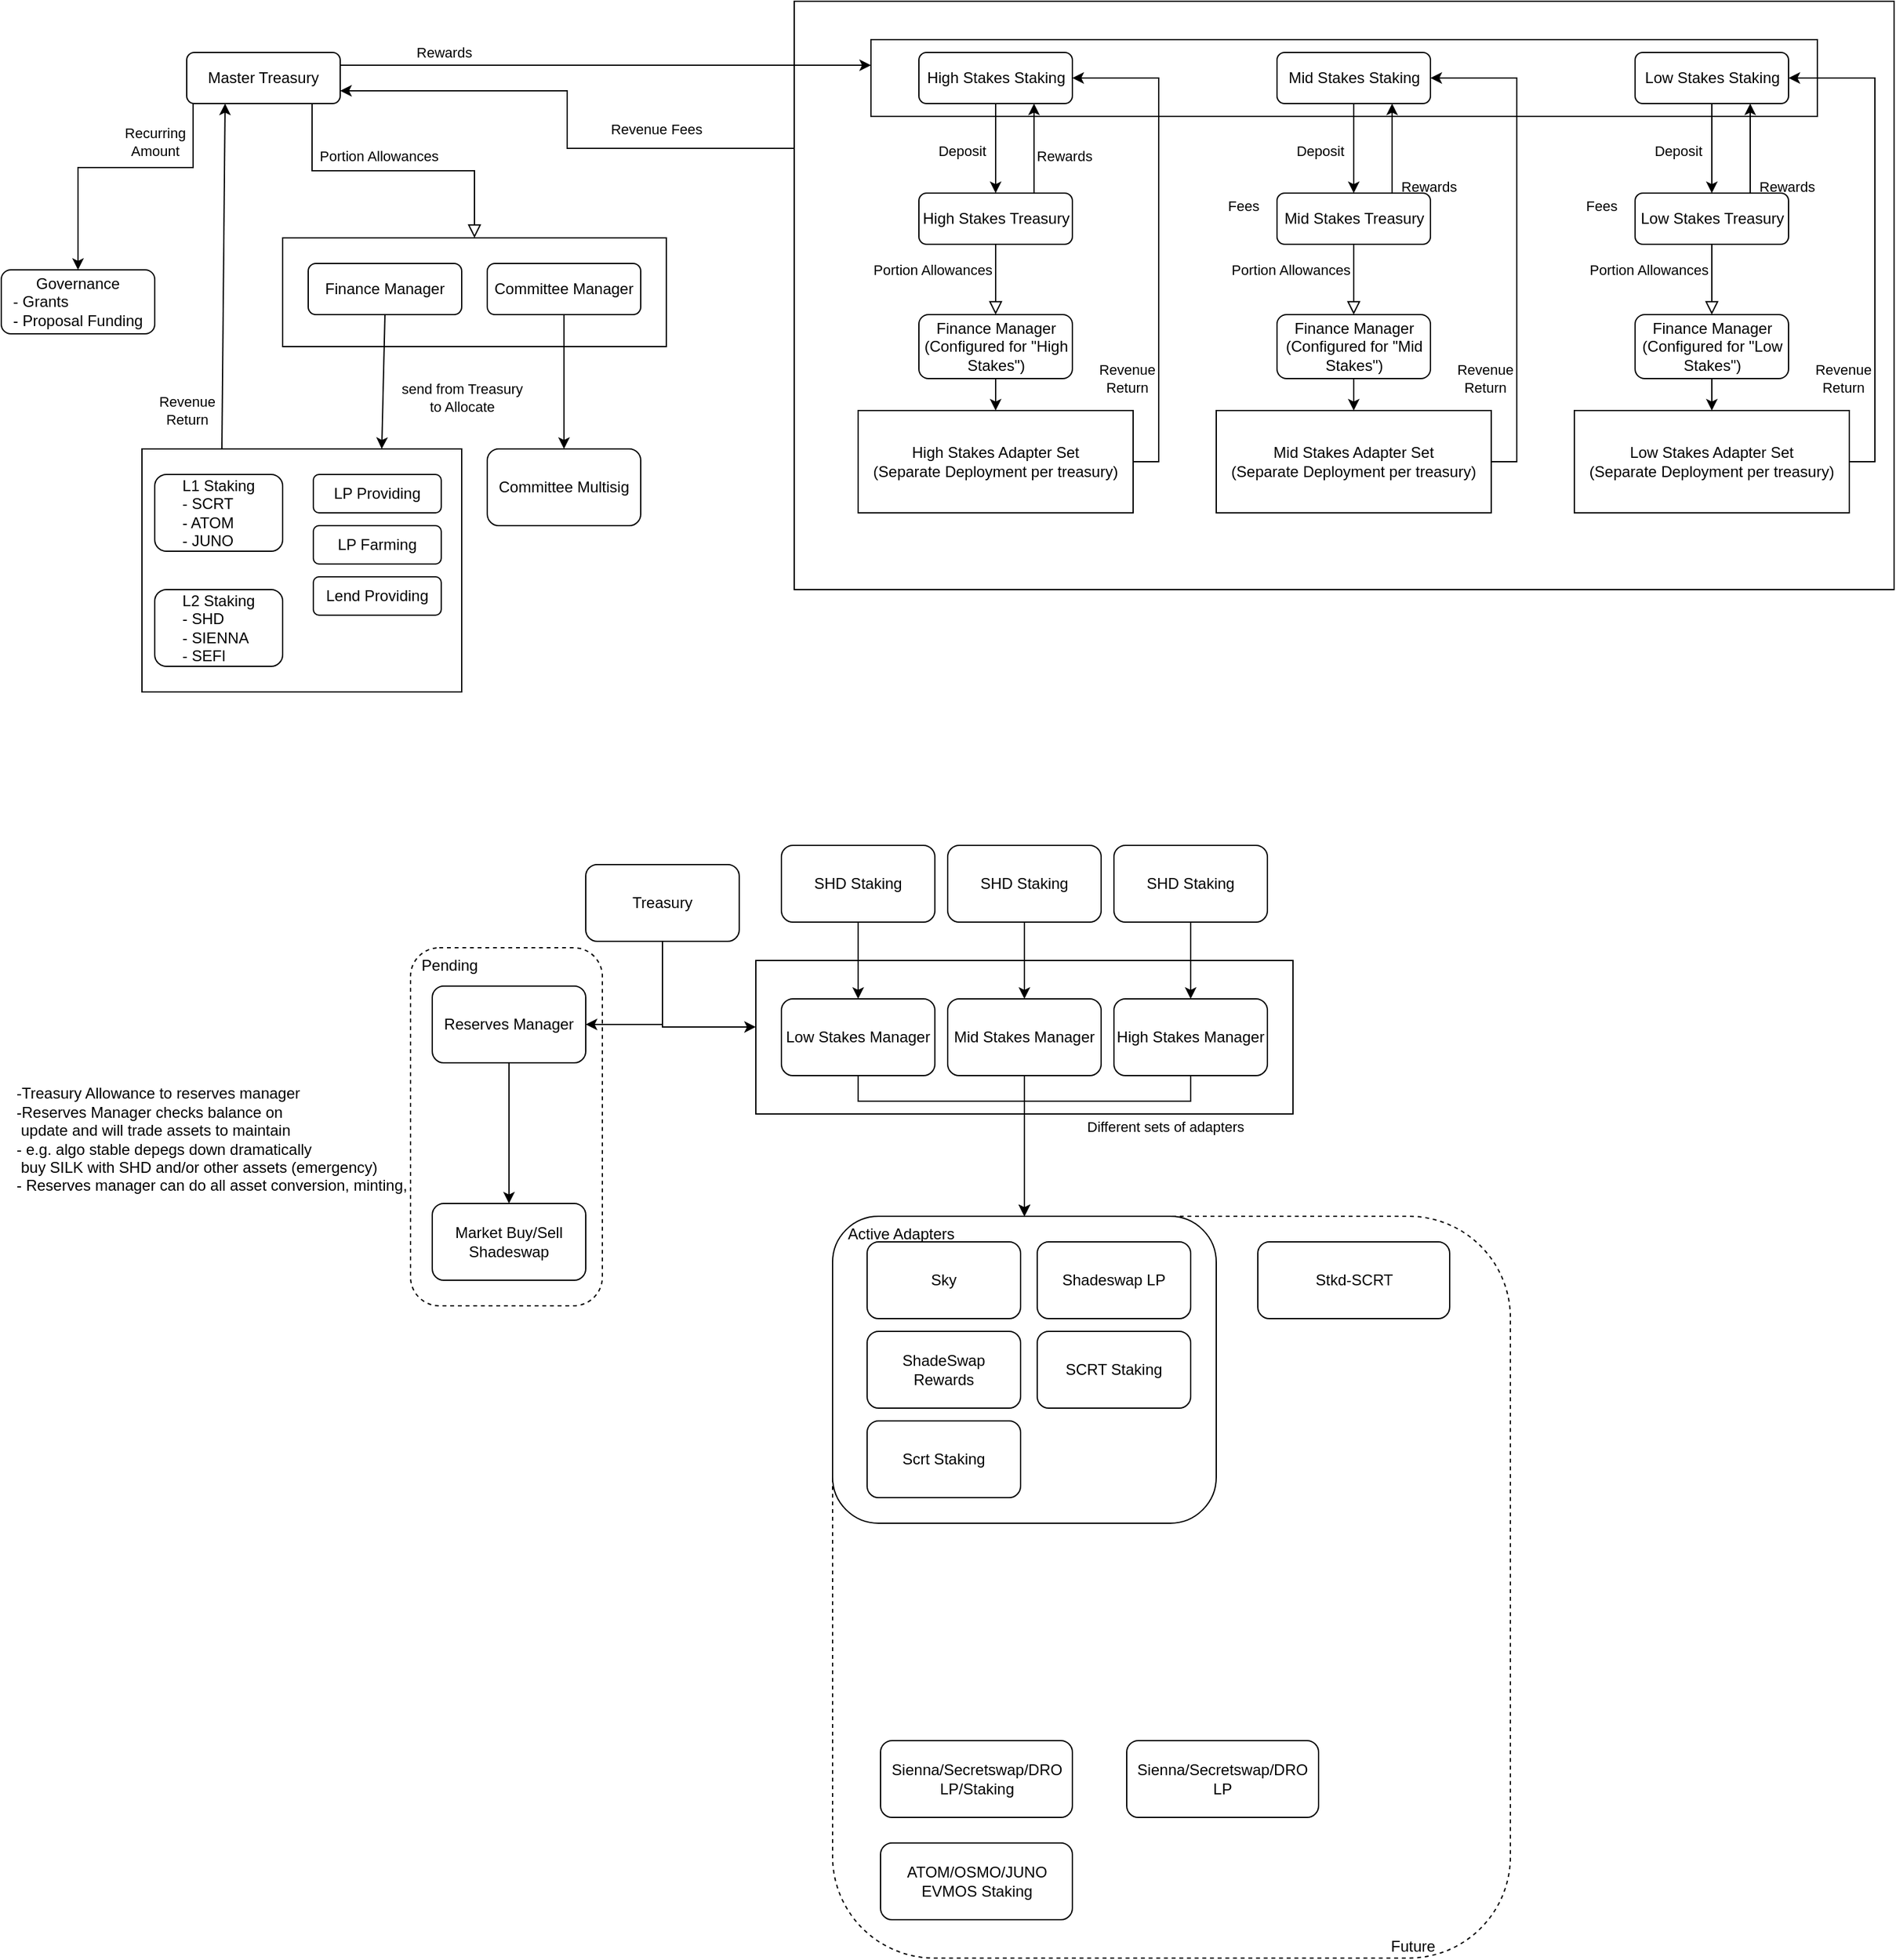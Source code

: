 <mxfile version="18.0.3" type="github">
  <diagram id="C5RBs43oDa-KdzZeNtuy" name="Page-1">
    <mxGraphModel dx="1422" dy="1938" grid="1" gridSize="10" guides="1" tooltips="1" connect="1" arrows="1" fold="1" page="1" pageScale="1" pageWidth="827" pageHeight="1169" math="0" shadow="0">
      <root>
        <mxCell id="WIyWlLk6GJQsqaUBKTNV-0" />
        <mxCell id="WIyWlLk6GJQsqaUBKTNV-1" parent="WIyWlLk6GJQsqaUBKTNV-0" />
        <mxCell id="gamc50u9EzoZNg_85G7x-42" value="&amp;nbsp; Pending" style="rounded=1;whiteSpace=wrap;html=1;dashed=1;align=left;verticalAlign=top;" vertex="1" parent="WIyWlLk6GJQsqaUBKTNV-1">
          <mxGeometry x="390" y="620" width="150" height="280" as="geometry" />
        </mxCell>
        <mxCell id="gamc50u9EzoZNg_85G7x-38" value="" style="rounded=0;whiteSpace=wrap;html=1;" vertex="1" parent="WIyWlLk6GJQsqaUBKTNV-1">
          <mxGeometry x="660" y="630" width="420" height="120" as="geometry" />
        </mxCell>
        <mxCell id="gamc50u9EzoZNg_85G7x-32" value="Future&amp;nbsp; &amp;nbsp; &amp;nbsp; &amp;nbsp; &amp;nbsp; &amp;nbsp; &amp;nbsp; &amp;nbsp; &amp;nbsp;" style="rounded=1;whiteSpace=wrap;html=1;dashed=1;align=right;verticalAlign=bottom;" vertex="1" parent="WIyWlLk6GJQsqaUBKTNV-1">
          <mxGeometry x="720" y="830" width="530" height="580" as="geometry" />
        </mxCell>
        <mxCell id="gamc50u9EzoZNg_85G7x-13" value="&amp;nbsp; &amp;nbsp;Active Adapters" style="rounded=1;whiteSpace=wrap;html=1;align=left;verticalAlign=top;" vertex="1" parent="WIyWlLk6GJQsqaUBKTNV-1">
          <mxGeometry x="720" y="830" width="300" height="240" as="geometry" />
        </mxCell>
        <mxCell id="FIAD7fH9w6Ogacx7huTE-68" value="" style="rounded=0;whiteSpace=wrap;html=1;" parent="WIyWlLk6GJQsqaUBKTNV-1" vertex="1">
          <mxGeometry x="690" y="-120" width="860" height="460" as="geometry" />
        </mxCell>
        <mxCell id="FIAD7fH9w6Ogacx7huTE-91" value="" style="rounded=0;whiteSpace=wrap;html=1;" parent="WIyWlLk6GJQsqaUBKTNV-1" vertex="1">
          <mxGeometry x="750" y="-90" width="740" height="60" as="geometry" />
        </mxCell>
        <mxCell id="FIAD7fH9w6Ogacx7huTE-69" style="edgeStyle=orthogonalEdgeStyle;rounded=0;orthogonalLoop=1;jettySize=auto;html=1;exitX=0;exitY=0.25;exitDx=0;exitDy=0;entryX=1;entryY=0.75;entryDx=0;entryDy=0;" parent="WIyWlLk6GJQsqaUBKTNV-1" source="FIAD7fH9w6Ogacx7huTE-68" target="WIyWlLk6GJQsqaUBKTNV-3" edge="1">
          <mxGeometry relative="1" as="geometry" />
        </mxCell>
        <mxCell id="FIAD7fH9w6Ogacx7huTE-70" value="Revenue Fees" style="edgeLabel;html=1;align=center;verticalAlign=middle;resizable=0;points=[];" parent="FIAD7fH9w6Ogacx7huTE-69" vertex="1" connectable="0">
          <mxGeometry x="-0.486" y="-1" relative="1" as="geometry">
            <mxPoint x="-5" y="-14" as="offset" />
          </mxGeometry>
        </mxCell>
        <mxCell id="FIAD7fH9w6Ogacx7huTE-2" value="" style="rounded=0;whiteSpace=wrap;html=1;" parent="WIyWlLk6GJQsqaUBKTNV-1" vertex="1">
          <mxGeometry x="290" y="65" width="300" height="85" as="geometry" />
        </mxCell>
        <mxCell id="WIyWlLk6GJQsqaUBKTNV-2" value="" style="rounded=0;html=1;jettySize=auto;orthogonalLoop=1;fontSize=11;endArrow=block;endFill=0;endSize=8;strokeWidth=1;shadow=0;labelBackgroundColor=none;edgeStyle=orthogonalEdgeStyle;exitX=0.817;exitY=0.975;exitDx=0;exitDy=0;exitPerimeter=0;" parent="WIyWlLk6GJQsqaUBKTNV-1" source="WIyWlLk6GJQsqaUBKTNV-3" target="FIAD7fH9w6Ogacx7huTE-2" edge="1">
          <mxGeometry relative="1" as="geometry">
            <mxPoint x="160" y="60" as="targetPoint" />
          </mxGeometry>
        </mxCell>
        <mxCell id="FIAD7fH9w6Ogacx7huTE-3" value="Portion Allowances" style="edgeLabel;html=1;align=center;verticalAlign=middle;resizable=0;points=[];" parent="WIyWlLk6GJQsqaUBKTNV-2" vertex="1" connectable="0">
          <mxGeometry x="0.2" relative="1" as="geometry">
            <mxPoint x="-35" y="-12" as="offset" />
          </mxGeometry>
        </mxCell>
        <mxCell id="FIAD7fH9w6Ogacx7huTE-22" style="edgeStyle=orthogonalEdgeStyle;rounded=0;orthogonalLoop=1;jettySize=auto;html=1;exitX=0.25;exitY=1;exitDx=0;exitDy=0;entryX=0.5;entryY=0;entryDx=0;entryDy=0;" parent="WIyWlLk6GJQsqaUBKTNV-1" source="WIyWlLk6GJQsqaUBKTNV-3" target="FIAD7fH9w6Ogacx7huTE-11" edge="1">
          <mxGeometry relative="1" as="geometry">
            <mxPoint x="240" as="targetPoint" />
            <Array as="points">
              <mxPoint x="220" y="-40" />
              <mxPoint x="220" y="10" />
              <mxPoint x="130" y="10" />
            </Array>
          </mxGeometry>
        </mxCell>
        <mxCell id="FIAD7fH9w6Ogacx7huTE-23" value="Recurring&lt;br&gt;Amount" style="edgeLabel;html=1;align=center;verticalAlign=middle;resizable=0;points=[];" parent="FIAD7fH9w6Ogacx7huTE-22" vertex="1" connectable="0">
          <mxGeometry x="0.266" relative="1" as="geometry">
            <mxPoint x="50" y="-20" as="offset" />
          </mxGeometry>
        </mxCell>
        <mxCell id="FIAD7fH9w6Ogacx7huTE-89" style="edgeStyle=orthogonalEdgeStyle;rounded=0;orthogonalLoop=1;jettySize=auto;html=1;exitX=1;exitY=0.25;exitDx=0;exitDy=0;" parent="WIyWlLk6GJQsqaUBKTNV-1" source="WIyWlLk6GJQsqaUBKTNV-3" edge="1">
          <mxGeometry relative="1" as="geometry">
            <mxPoint x="750" y="-70" as="targetPoint" />
          </mxGeometry>
        </mxCell>
        <mxCell id="FIAD7fH9w6Ogacx7huTE-90" value="Rewards" style="edgeLabel;html=1;align=center;verticalAlign=middle;resizable=0;points=[];" parent="FIAD7fH9w6Ogacx7huTE-89" vertex="1" connectable="0">
          <mxGeometry x="-0.656" y="2" relative="1" as="geometry">
            <mxPoint x="9" y="-8" as="offset" />
          </mxGeometry>
        </mxCell>
        <mxCell id="WIyWlLk6GJQsqaUBKTNV-3" value="Master Treasury" style="rounded=1;whiteSpace=wrap;html=1;fontSize=12;glass=0;strokeWidth=1;shadow=0;" parent="WIyWlLk6GJQsqaUBKTNV-1" vertex="1">
          <mxGeometry x="215" y="-80" width="120" height="40" as="geometry" />
        </mxCell>
        <mxCell id="WIyWlLk6GJQsqaUBKTNV-7" value="Finance Manager" style="rounded=1;whiteSpace=wrap;html=1;fontSize=12;glass=0;strokeWidth=1;shadow=0;" parent="WIyWlLk6GJQsqaUBKTNV-1" vertex="1">
          <mxGeometry x="310" y="85" width="120" height="40" as="geometry" />
        </mxCell>
        <mxCell id="FIAD7fH9w6Ogacx7huTE-0" value="Committee Manager" style="rounded=1;whiteSpace=wrap;html=1;fontSize=12;glass=0;strokeWidth=1;shadow=0;" parent="WIyWlLk6GJQsqaUBKTNV-1" vertex="1">
          <mxGeometry x="450" y="85" width="120" height="40" as="geometry" />
        </mxCell>
        <mxCell id="FIAD7fH9w6Ogacx7huTE-4" value="Committee Multisig" style="rounded=1;whiteSpace=wrap;html=1;" parent="WIyWlLk6GJQsqaUBKTNV-1" vertex="1">
          <mxGeometry x="450" y="230" width="120" height="60" as="geometry" />
        </mxCell>
        <mxCell id="FIAD7fH9w6Ogacx7huTE-6" value="" style="endArrow=classic;html=1;rounded=0;exitX=0.5;exitY=1;exitDx=0;exitDy=0;entryX=0.5;entryY=0;entryDx=0;entryDy=0;" parent="WIyWlLk6GJQsqaUBKTNV-1" source="FIAD7fH9w6Ogacx7huTE-0" target="FIAD7fH9w6Ogacx7huTE-4" edge="1">
          <mxGeometry width="50" height="50" relative="1" as="geometry">
            <mxPoint x="376" y="260" as="sourcePoint" />
            <mxPoint x="426" y="210" as="targetPoint" />
          </mxGeometry>
        </mxCell>
        <mxCell id="FIAD7fH9w6Ogacx7huTE-11" value="Governance&lt;br&gt;&lt;div style=&quot;text-align: left&quot;&gt;&lt;span&gt;- Grants&lt;/span&gt;&lt;/div&gt;&lt;div style=&quot;text-align: left&quot;&gt;&lt;span&gt;- Proposal Funding&lt;/span&gt;&lt;/div&gt;" style="rounded=1;whiteSpace=wrap;html=1;fontSize=12;glass=0;strokeWidth=1;shadow=0;" parent="WIyWlLk6GJQsqaUBKTNV-1" vertex="1">
          <mxGeometry x="70" y="90" width="120" height="50" as="geometry" />
        </mxCell>
        <mxCell id="FIAD7fH9w6Ogacx7huTE-15" value="" style="rounded=0;whiteSpace=wrap;html=1;align=left;" parent="WIyWlLk6GJQsqaUBKTNV-1" vertex="1">
          <mxGeometry x="180" y="230" width="250" height="190" as="geometry" />
        </mxCell>
        <mxCell id="FIAD7fH9w6Ogacx7huTE-16" value="L1 Staking&lt;br&gt;&lt;div style=&quot;text-align: left&quot;&gt;&lt;span&gt;- SCRT&lt;/span&gt;&lt;/div&gt;&lt;div style=&quot;text-align: left&quot;&gt;&lt;span&gt;- ATOM&lt;/span&gt;&lt;/div&gt;&lt;div style=&quot;text-align: left&quot;&gt;&lt;span&gt;- JUNO&lt;/span&gt;&lt;/div&gt;" style="rounded=1;whiteSpace=wrap;html=1;" parent="WIyWlLk6GJQsqaUBKTNV-1" vertex="1">
          <mxGeometry x="190" y="250" width="100" height="60" as="geometry" />
        </mxCell>
        <mxCell id="FIAD7fH9w6Ogacx7huTE-17" value="LP Providing" style="rounded=1;whiteSpace=wrap;html=1;" parent="WIyWlLk6GJQsqaUBKTNV-1" vertex="1">
          <mxGeometry x="314" y="250" width="100" height="30" as="geometry" />
        </mxCell>
        <mxCell id="FIAD7fH9w6Ogacx7huTE-18" value="LP Farming" style="rounded=1;whiteSpace=wrap;html=1;" parent="WIyWlLk6GJQsqaUBKTNV-1" vertex="1">
          <mxGeometry x="314" y="290" width="100" height="30" as="geometry" />
        </mxCell>
        <mxCell id="FIAD7fH9w6Ogacx7huTE-19" value="L2 Staking&lt;br&gt;&lt;div style=&quot;text-align: left&quot;&gt;&lt;span&gt;- SHD&lt;/span&gt;&lt;/div&gt;&lt;div style=&quot;text-align: left&quot;&gt;&lt;span&gt;- SIENNA&lt;/span&gt;&lt;/div&gt;&lt;div style=&quot;text-align: left&quot;&gt;&lt;span&gt;- SEFI&lt;/span&gt;&lt;/div&gt;" style="rounded=1;whiteSpace=wrap;html=1;" parent="WIyWlLk6GJQsqaUBKTNV-1" vertex="1">
          <mxGeometry x="190" y="340" width="100" height="60" as="geometry" />
        </mxCell>
        <mxCell id="FIAD7fH9w6Ogacx7huTE-20" value="Lend Providing" style="rounded=1;whiteSpace=wrap;html=1;" parent="WIyWlLk6GJQsqaUBKTNV-1" vertex="1">
          <mxGeometry x="314" y="330" width="100" height="30" as="geometry" />
        </mxCell>
        <mxCell id="FIAD7fH9w6Ogacx7huTE-21" value="" style="endArrow=classic;html=1;rounded=0;entryX=0.75;entryY=0;entryDx=0;entryDy=0;exitX=0.5;exitY=1;exitDx=0;exitDy=0;" parent="WIyWlLk6GJQsqaUBKTNV-1" source="WIyWlLk6GJQsqaUBKTNV-7" target="FIAD7fH9w6Ogacx7huTE-15" edge="1">
          <mxGeometry width="50" height="50" relative="1" as="geometry">
            <mxPoint x="280" y="220" as="sourcePoint" />
            <mxPoint x="430" y="230" as="targetPoint" />
          </mxGeometry>
        </mxCell>
        <mxCell id="FIAD7fH9w6Ogacx7huTE-49" value="send from Treasury&lt;br&gt;to Allocate" style="edgeLabel;html=1;align=center;verticalAlign=middle;resizable=0;points=[];" parent="FIAD7fH9w6Ogacx7huTE-21" vertex="1" connectable="0">
          <mxGeometry x="0.465" y="5" relative="1" as="geometry">
            <mxPoint x="57" y="-12" as="offset" />
          </mxGeometry>
        </mxCell>
        <mxCell id="FIAD7fH9w6Ogacx7huTE-25" value="" style="rounded=0;html=1;jettySize=auto;orthogonalLoop=1;fontSize=11;endArrow=block;endFill=0;endSize=8;strokeWidth=1;shadow=0;labelBackgroundColor=none;edgeStyle=orthogonalEdgeStyle;entryX=0.5;entryY=0;entryDx=0;entryDy=0;" parent="WIyWlLk6GJQsqaUBKTNV-1" source="FIAD7fH9w6Ogacx7huTE-29" target="FIAD7fH9w6Ogacx7huTE-30" edge="1">
          <mxGeometry relative="1" as="geometry">
            <mxPoint x="847.5" y="180" as="targetPoint" />
          </mxGeometry>
        </mxCell>
        <mxCell id="FIAD7fH9w6Ogacx7huTE-26" value="Portion Allowances" style="edgeLabel;html=1;align=center;verticalAlign=middle;resizable=0;points=[];" parent="FIAD7fH9w6Ogacx7huTE-25" vertex="1" connectable="0">
          <mxGeometry x="0.2" relative="1" as="geometry">
            <mxPoint x="-50" y="-13" as="offset" />
          </mxGeometry>
        </mxCell>
        <mxCell id="FIAD7fH9w6Ogacx7huTE-51" style="edgeStyle=orthogonalEdgeStyle;rounded=0;orthogonalLoop=1;jettySize=auto;html=1;exitX=0.75;exitY=0;exitDx=0;exitDy=0;entryX=0.75;entryY=1;entryDx=0;entryDy=0;" parent="WIyWlLk6GJQsqaUBKTNV-1" source="FIAD7fH9w6Ogacx7huTE-29" target="FIAD7fH9w6Ogacx7huTE-42" edge="1">
          <mxGeometry relative="1" as="geometry">
            <mxPoint x="970" y="70" as="targetPoint" />
            <Array as="points">
              <mxPoint x="878" y="70" />
            </Array>
          </mxGeometry>
        </mxCell>
        <mxCell id="FIAD7fH9w6Ogacx7huTE-52" value="Rewards" style="edgeLabel;html=1;align=center;verticalAlign=middle;resizable=0;points=[];" parent="FIAD7fH9w6Ogacx7huTE-51" vertex="1" connectable="0">
          <mxGeometry x="0.329" y="2" relative="1" as="geometry">
            <mxPoint x="25" y="-10" as="offset" />
          </mxGeometry>
        </mxCell>
        <mxCell id="FIAD7fH9w6Ogacx7huTE-29" value="High Stakes Treasury" style="rounded=1;whiteSpace=wrap;html=1;fontSize=12;glass=0;strokeWidth=1;shadow=0;" parent="WIyWlLk6GJQsqaUBKTNV-1" vertex="1">
          <mxGeometry x="787.5" y="30" width="120" height="40" as="geometry" />
        </mxCell>
        <mxCell id="FIAD7fH9w6Ogacx7huTE-30" value="Finance Manager&lt;br&gt;(Configured for &quot;High Stakes&quot;)" style="rounded=1;whiteSpace=wrap;html=1;fontSize=12;glass=0;strokeWidth=1;shadow=0;" parent="WIyWlLk6GJQsqaUBKTNV-1" vertex="1">
          <mxGeometry x="787.5" y="125" width="120" height="50" as="geometry" />
        </mxCell>
        <mxCell id="FIAD7fH9w6Ogacx7huTE-71" style="edgeStyle=orthogonalEdgeStyle;rounded=0;orthogonalLoop=1;jettySize=auto;html=1;exitX=1;exitY=0.5;exitDx=0;exitDy=0;entryX=1;entryY=0.5;entryDx=0;entryDy=0;" parent="WIyWlLk6GJQsqaUBKTNV-1" source="FIAD7fH9w6Ogacx7huTE-35" target="FIAD7fH9w6Ogacx7huTE-42" edge="1">
          <mxGeometry relative="1" as="geometry" />
        </mxCell>
        <mxCell id="FIAD7fH9w6Ogacx7huTE-72" value="Revenue&lt;br&gt;Return" style="edgeLabel;html=1;align=center;verticalAlign=middle;resizable=0;points=[];" parent="FIAD7fH9w6Ogacx7huTE-71" vertex="1" connectable="0">
          <mxGeometry x="0.006" y="-1" relative="1" as="geometry">
            <mxPoint x="-26" y="110" as="offset" />
          </mxGeometry>
        </mxCell>
        <mxCell id="FIAD7fH9w6Ogacx7huTE-35" value="High Stakes Adapter Set &lt;br&gt;(Separate Deployment per treasury)" style="rounded=0;whiteSpace=wrap;html=1;align=center;" parent="WIyWlLk6GJQsqaUBKTNV-1" vertex="1">
          <mxGeometry x="740" y="200" width="215" height="80" as="geometry" />
        </mxCell>
        <mxCell id="FIAD7fH9w6Ogacx7huTE-41" value="" style="endArrow=classic;html=1;rounded=0;entryX=0.5;entryY=0;entryDx=0;entryDy=0;exitX=0.5;exitY=1;exitDx=0;exitDy=0;" parent="WIyWlLk6GJQsqaUBKTNV-1" source="FIAD7fH9w6Ogacx7huTE-30" target="FIAD7fH9w6Ogacx7huTE-35" edge="1">
          <mxGeometry width="50" height="50" relative="1" as="geometry">
            <mxPoint x="737.5" y="330" as="sourcePoint" />
            <mxPoint x="887.5" y="340" as="targetPoint" />
          </mxGeometry>
        </mxCell>
        <mxCell id="FIAD7fH9w6Ogacx7huTE-42" value="High Stakes Staking" style="rounded=1;whiteSpace=wrap;html=1;fontSize=12;glass=0;strokeWidth=1;shadow=0;" parent="WIyWlLk6GJQsqaUBKTNV-1" vertex="1">
          <mxGeometry x="787.5" y="-80" width="120" height="40" as="geometry" />
        </mxCell>
        <mxCell id="FIAD7fH9w6Ogacx7huTE-43" value="" style="endArrow=classic;html=1;rounded=0;exitX=0.5;exitY=1;exitDx=0;exitDy=0;entryX=0.5;entryY=0;entryDx=0;entryDy=0;" parent="WIyWlLk6GJQsqaUBKTNV-1" source="FIAD7fH9w6Ogacx7huTE-42" target="FIAD7fH9w6Ogacx7huTE-29" edge="1">
          <mxGeometry width="50" height="50" relative="1" as="geometry">
            <mxPoint x="727.5" y="230" as="sourcePoint" />
            <mxPoint x="777.5" y="180" as="targetPoint" />
          </mxGeometry>
        </mxCell>
        <mxCell id="FIAD7fH9w6Ogacx7huTE-53" value="Deposit" style="edgeLabel;html=1;align=center;verticalAlign=middle;resizable=0;points=[];" parent="FIAD7fH9w6Ogacx7huTE-43" vertex="1" connectable="0">
          <mxGeometry x="-0.35" y="1" relative="1" as="geometry">
            <mxPoint x="-28" y="14" as="offset" />
          </mxGeometry>
        </mxCell>
        <mxCell id="FIAD7fH9w6Ogacx7huTE-47" value="" style="endArrow=classic;html=1;rounded=0;exitX=0.25;exitY=0;exitDx=0;exitDy=0;entryX=0.25;entryY=1;entryDx=0;entryDy=0;" parent="WIyWlLk6GJQsqaUBKTNV-1" source="FIAD7fH9w6Ogacx7huTE-15" target="WIyWlLk6GJQsqaUBKTNV-3" edge="1">
          <mxGeometry width="50" height="50" relative="1" as="geometry">
            <mxPoint x="670" y="270" as="sourcePoint" />
            <mxPoint x="720" y="220" as="targetPoint" />
          </mxGeometry>
        </mxCell>
        <mxCell id="FIAD7fH9w6Ogacx7huTE-48" value="Revenue&lt;br&gt;Return" style="edgeLabel;html=1;align=center;verticalAlign=middle;resizable=0;points=[];" parent="FIAD7fH9w6Ogacx7huTE-47" vertex="1" connectable="0">
          <mxGeometry x="-0.185" y="1" relative="1" as="geometry">
            <mxPoint x="-28" y="80" as="offset" />
          </mxGeometry>
        </mxCell>
        <mxCell id="FIAD7fH9w6Ogacx7huTE-56" value="" style="rounded=0;html=1;jettySize=auto;orthogonalLoop=1;fontSize=11;endArrow=block;endFill=0;endSize=8;strokeWidth=1;shadow=0;labelBackgroundColor=none;edgeStyle=orthogonalEdgeStyle;entryX=0.5;entryY=0;entryDx=0;entryDy=0;" parent="WIyWlLk6GJQsqaUBKTNV-1" source="FIAD7fH9w6Ogacx7huTE-61" target="FIAD7fH9w6Ogacx7huTE-62" edge="1">
          <mxGeometry relative="1" as="geometry">
            <mxPoint x="1127.5" y="180" as="targetPoint" />
          </mxGeometry>
        </mxCell>
        <mxCell id="FIAD7fH9w6Ogacx7huTE-57" value="Portion Allowances" style="edgeLabel;html=1;align=center;verticalAlign=middle;resizable=0;points=[];" parent="FIAD7fH9w6Ogacx7huTE-56" vertex="1" connectable="0">
          <mxGeometry x="0.2" relative="1" as="geometry">
            <mxPoint x="-50" y="-13" as="offset" />
          </mxGeometry>
        </mxCell>
        <mxCell id="FIAD7fH9w6Ogacx7huTE-58" style="edgeStyle=orthogonalEdgeStyle;rounded=0;orthogonalLoop=1;jettySize=auto;html=1;exitX=0.75;exitY=0;exitDx=0;exitDy=0;entryX=0.75;entryY=1;entryDx=0;entryDy=0;" parent="WIyWlLk6GJQsqaUBKTNV-1" source="FIAD7fH9w6Ogacx7huTE-61" target="FIAD7fH9w6Ogacx7huTE-65" edge="1">
          <mxGeometry relative="1" as="geometry">
            <mxPoint x="1250" y="70" as="targetPoint" />
            <Array as="points">
              <mxPoint x="1158" y="70" />
            </Array>
          </mxGeometry>
        </mxCell>
        <mxCell id="FIAD7fH9w6Ogacx7huTE-59" value="Rewards" style="edgeLabel;html=1;align=center;verticalAlign=middle;resizable=0;points=[];" parent="FIAD7fH9w6Ogacx7huTE-58" vertex="1" connectable="0">
          <mxGeometry x="0.329" y="2" relative="1" as="geometry">
            <mxPoint x="30" y="14" as="offset" />
          </mxGeometry>
        </mxCell>
        <mxCell id="FIAD7fH9w6Ogacx7huTE-60" value="Fees" style="edgeLabel;html=1;align=center;verticalAlign=middle;resizable=0;points=[];" parent="WIyWlLk6GJQsqaUBKTNV-1" vertex="1" connectable="0">
          <mxGeometry x="1040.5" y="40" as="geometry" />
        </mxCell>
        <mxCell id="FIAD7fH9w6Ogacx7huTE-61" value="Mid Stakes Treasury" style="rounded=1;whiteSpace=wrap;html=1;fontSize=12;glass=0;strokeWidth=1;shadow=0;" parent="WIyWlLk6GJQsqaUBKTNV-1" vertex="1">
          <mxGeometry x="1067.5" y="30" width="120" height="40" as="geometry" />
        </mxCell>
        <mxCell id="FIAD7fH9w6Ogacx7huTE-62" value="Finance Manager&lt;br&gt;(Configured for &quot;Mid Stakes&quot;)" style="rounded=1;whiteSpace=wrap;html=1;fontSize=12;glass=0;strokeWidth=1;shadow=0;" parent="WIyWlLk6GJQsqaUBKTNV-1" vertex="1">
          <mxGeometry x="1067.5" y="125" width="120" height="50" as="geometry" />
        </mxCell>
        <mxCell id="FIAD7fH9w6Ogacx7huTE-73" style="edgeStyle=orthogonalEdgeStyle;rounded=0;orthogonalLoop=1;jettySize=auto;html=1;exitX=1;exitY=0.5;exitDx=0;exitDy=0;entryX=1;entryY=0.5;entryDx=0;entryDy=0;" parent="WIyWlLk6GJQsqaUBKTNV-1" source="FIAD7fH9w6Ogacx7huTE-63" target="FIAD7fH9w6Ogacx7huTE-65" edge="1">
          <mxGeometry relative="1" as="geometry" />
        </mxCell>
        <mxCell id="FIAD7fH9w6Ogacx7huTE-74" value="Revenue&lt;br&gt;Return" style="edgeLabel;html=1;align=center;verticalAlign=middle;resizable=0;points=[];" parent="FIAD7fH9w6Ogacx7huTE-73" vertex="1" connectable="0">
          <mxGeometry x="-0.582" y="-4" relative="1" as="geometry">
            <mxPoint x="-29" y="-4" as="offset" />
          </mxGeometry>
        </mxCell>
        <mxCell id="FIAD7fH9w6Ogacx7huTE-63" value="Mid Stakes Adapter Set &lt;br&gt;(Separate Deployment per treasury)" style="rounded=0;whiteSpace=wrap;html=1;align=center;" parent="WIyWlLk6GJQsqaUBKTNV-1" vertex="1">
          <mxGeometry x="1020" y="200" width="215" height="80" as="geometry" />
        </mxCell>
        <mxCell id="FIAD7fH9w6Ogacx7huTE-64" value="" style="endArrow=classic;html=1;rounded=0;entryX=0.5;entryY=0;entryDx=0;entryDy=0;exitX=0.5;exitY=1;exitDx=0;exitDy=0;" parent="WIyWlLk6GJQsqaUBKTNV-1" source="FIAD7fH9w6Ogacx7huTE-62" target="FIAD7fH9w6Ogacx7huTE-63" edge="1">
          <mxGeometry width="50" height="50" relative="1" as="geometry">
            <mxPoint x="1017.5" y="330" as="sourcePoint" />
            <mxPoint x="1167.5" y="340" as="targetPoint" />
          </mxGeometry>
        </mxCell>
        <mxCell id="FIAD7fH9w6Ogacx7huTE-65" value="Mid Stakes Staking" style="rounded=1;whiteSpace=wrap;html=1;fontSize=12;glass=0;strokeWidth=1;shadow=0;" parent="WIyWlLk6GJQsqaUBKTNV-1" vertex="1">
          <mxGeometry x="1067.5" y="-80" width="120" height="40" as="geometry" />
        </mxCell>
        <mxCell id="FIAD7fH9w6Ogacx7huTE-66" value="" style="endArrow=classic;html=1;rounded=0;exitX=0.5;exitY=1;exitDx=0;exitDy=0;entryX=0.5;entryY=0;entryDx=0;entryDy=0;" parent="WIyWlLk6GJQsqaUBKTNV-1" source="FIAD7fH9w6Ogacx7huTE-65" target="FIAD7fH9w6Ogacx7huTE-61" edge="1">
          <mxGeometry width="50" height="50" relative="1" as="geometry">
            <mxPoint x="1007.5" y="230" as="sourcePoint" />
            <mxPoint x="1057.5" y="180" as="targetPoint" />
          </mxGeometry>
        </mxCell>
        <mxCell id="FIAD7fH9w6Ogacx7huTE-67" value="Deposit" style="edgeLabel;html=1;align=center;verticalAlign=middle;resizable=0;points=[];" parent="FIAD7fH9w6Ogacx7huTE-66" vertex="1" connectable="0">
          <mxGeometry x="-0.35" y="1" relative="1" as="geometry">
            <mxPoint x="-28" y="14" as="offset" />
          </mxGeometry>
        </mxCell>
        <mxCell id="FIAD7fH9w6Ogacx7huTE-75" value="" style="rounded=0;html=1;jettySize=auto;orthogonalLoop=1;fontSize=11;endArrow=block;endFill=0;endSize=8;strokeWidth=1;shadow=0;labelBackgroundColor=none;edgeStyle=orthogonalEdgeStyle;entryX=0.5;entryY=0;entryDx=0;entryDy=0;" parent="WIyWlLk6GJQsqaUBKTNV-1" source="FIAD7fH9w6Ogacx7huTE-80" target="FIAD7fH9w6Ogacx7huTE-81" edge="1">
          <mxGeometry relative="1" as="geometry">
            <mxPoint x="1407.5" y="180" as="targetPoint" />
          </mxGeometry>
        </mxCell>
        <mxCell id="FIAD7fH9w6Ogacx7huTE-76" value="Portion Allowances" style="edgeLabel;html=1;align=center;verticalAlign=middle;resizable=0;points=[];" parent="FIAD7fH9w6Ogacx7huTE-75" vertex="1" connectable="0">
          <mxGeometry x="0.2" relative="1" as="geometry">
            <mxPoint x="-50" y="-13" as="offset" />
          </mxGeometry>
        </mxCell>
        <mxCell id="FIAD7fH9w6Ogacx7huTE-77" style="edgeStyle=orthogonalEdgeStyle;rounded=0;orthogonalLoop=1;jettySize=auto;html=1;exitX=0.75;exitY=0;exitDx=0;exitDy=0;entryX=0.75;entryY=1;entryDx=0;entryDy=0;" parent="WIyWlLk6GJQsqaUBKTNV-1" source="FIAD7fH9w6Ogacx7huTE-80" target="FIAD7fH9w6Ogacx7huTE-86" edge="1">
          <mxGeometry relative="1" as="geometry">
            <mxPoint x="1530" y="70" as="targetPoint" />
            <Array as="points">
              <mxPoint x="1438" y="70" />
            </Array>
          </mxGeometry>
        </mxCell>
        <mxCell id="FIAD7fH9w6Ogacx7huTE-78" value="Rewards" style="edgeLabel;html=1;align=center;verticalAlign=middle;resizable=0;points=[];" parent="FIAD7fH9w6Ogacx7huTE-77" vertex="1" connectable="0">
          <mxGeometry x="0.329" y="2" relative="1" as="geometry">
            <mxPoint x="30" y="14" as="offset" />
          </mxGeometry>
        </mxCell>
        <mxCell id="FIAD7fH9w6Ogacx7huTE-79" value="Fees" style="edgeLabel;html=1;align=center;verticalAlign=middle;resizable=0;points=[];" parent="WIyWlLk6GJQsqaUBKTNV-1" vertex="1" connectable="0">
          <mxGeometry x="1320.5" y="40" as="geometry" />
        </mxCell>
        <mxCell id="FIAD7fH9w6Ogacx7huTE-80" value="Low Stakes Treasury" style="rounded=1;whiteSpace=wrap;html=1;fontSize=12;glass=0;strokeWidth=1;shadow=0;" parent="WIyWlLk6GJQsqaUBKTNV-1" vertex="1">
          <mxGeometry x="1347.5" y="30" width="120" height="40" as="geometry" />
        </mxCell>
        <mxCell id="FIAD7fH9w6Ogacx7huTE-81" value="Finance Manager&lt;br&gt;(Configured for &quot;Low Stakes&quot;)" style="rounded=1;whiteSpace=wrap;html=1;fontSize=12;glass=0;strokeWidth=1;shadow=0;" parent="WIyWlLk6GJQsqaUBKTNV-1" vertex="1">
          <mxGeometry x="1347.5" y="125" width="120" height="50" as="geometry" />
        </mxCell>
        <mxCell id="FIAD7fH9w6Ogacx7huTE-82" style="edgeStyle=orthogonalEdgeStyle;rounded=0;orthogonalLoop=1;jettySize=auto;html=1;exitX=1;exitY=0.5;exitDx=0;exitDy=0;entryX=1;entryY=0.5;entryDx=0;entryDy=0;" parent="WIyWlLk6GJQsqaUBKTNV-1" source="FIAD7fH9w6Ogacx7huTE-84" target="FIAD7fH9w6Ogacx7huTE-86" edge="1">
          <mxGeometry relative="1" as="geometry" />
        </mxCell>
        <mxCell id="FIAD7fH9w6Ogacx7huTE-83" value="Revenue&lt;br&gt;Return" style="edgeLabel;html=1;align=center;verticalAlign=middle;resizable=0;points=[];" parent="FIAD7fH9w6Ogacx7huTE-82" vertex="1" connectable="0">
          <mxGeometry x="-0.582" y="-4" relative="1" as="geometry">
            <mxPoint x="-29" y="-4" as="offset" />
          </mxGeometry>
        </mxCell>
        <mxCell id="FIAD7fH9w6Ogacx7huTE-84" value="Low Stakes Adapter Set &lt;br&gt;(Separate Deployment per treasury)" style="rounded=0;whiteSpace=wrap;html=1;align=center;" parent="WIyWlLk6GJQsqaUBKTNV-1" vertex="1">
          <mxGeometry x="1300" y="200" width="215" height="80" as="geometry" />
        </mxCell>
        <mxCell id="FIAD7fH9w6Ogacx7huTE-85" value="" style="endArrow=classic;html=1;rounded=0;entryX=0.5;entryY=0;entryDx=0;entryDy=0;exitX=0.5;exitY=1;exitDx=0;exitDy=0;" parent="WIyWlLk6GJQsqaUBKTNV-1" source="FIAD7fH9w6Ogacx7huTE-81" target="FIAD7fH9w6Ogacx7huTE-84" edge="1">
          <mxGeometry width="50" height="50" relative="1" as="geometry">
            <mxPoint x="1297.5" y="330" as="sourcePoint" />
            <mxPoint x="1447.5" y="340" as="targetPoint" />
          </mxGeometry>
        </mxCell>
        <mxCell id="FIAD7fH9w6Ogacx7huTE-86" value="Low Stakes Staking" style="rounded=1;whiteSpace=wrap;html=1;fontSize=12;glass=0;strokeWidth=1;shadow=0;" parent="WIyWlLk6GJQsqaUBKTNV-1" vertex="1">
          <mxGeometry x="1347.5" y="-80" width="120" height="40" as="geometry" />
        </mxCell>
        <mxCell id="FIAD7fH9w6Ogacx7huTE-87" value="" style="endArrow=classic;html=1;rounded=0;exitX=0.5;exitY=1;exitDx=0;exitDy=0;entryX=0.5;entryY=0;entryDx=0;entryDy=0;" parent="WIyWlLk6GJQsqaUBKTNV-1" source="FIAD7fH9w6Ogacx7huTE-86" target="FIAD7fH9w6Ogacx7huTE-80" edge="1">
          <mxGeometry width="50" height="50" relative="1" as="geometry">
            <mxPoint x="1287.5" y="230" as="sourcePoint" />
            <mxPoint x="1337.5" y="180" as="targetPoint" />
          </mxGeometry>
        </mxCell>
        <mxCell id="FIAD7fH9w6Ogacx7huTE-88" value="Deposit" style="edgeLabel;html=1;align=center;verticalAlign=middle;resizable=0;points=[];" parent="FIAD7fH9w6Ogacx7huTE-87" vertex="1" connectable="0">
          <mxGeometry x="-0.35" y="1" relative="1" as="geometry">
            <mxPoint x="-28" y="14" as="offset" />
          </mxGeometry>
        </mxCell>
        <mxCell id="gamc50u9EzoZNg_85G7x-7" style="edgeStyle=orthogonalEdgeStyle;rounded=0;orthogonalLoop=1;jettySize=auto;html=1;startArrow=none;" edge="1" parent="WIyWlLk6GJQsqaUBKTNV-1" source="gamc50u9EzoZNg_85G7x-38" target="gamc50u9EzoZNg_85G7x-1">
          <mxGeometry relative="1" as="geometry">
            <Array as="points">
              <mxPoint x="690" y="640" />
            </Array>
          </mxGeometry>
        </mxCell>
        <mxCell id="gamc50u9EzoZNg_85G7x-11" style="edgeStyle=orthogonalEdgeStyle;rounded=0;orthogonalLoop=1;jettySize=auto;html=1;exitX=0.5;exitY=1;exitDx=0;exitDy=0;entryX=1;entryY=0.5;entryDx=0;entryDy=0;" edge="1" parent="WIyWlLk6GJQsqaUBKTNV-1" source="gamc50u9EzoZNg_85G7x-0" target="gamc50u9EzoZNg_85G7x-2">
          <mxGeometry relative="1" as="geometry">
            <mxPoint x="230" y="620" as="targetPoint" />
            <Array as="points">
              <mxPoint x="587" y="680" />
            </Array>
          </mxGeometry>
        </mxCell>
        <mxCell id="gamc50u9EzoZNg_85G7x-40" style="edgeStyle=orthogonalEdgeStyle;rounded=0;orthogonalLoop=1;jettySize=auto;html=1;entryX=0;entryY=0.433;entryDx=0;entryDy=0;entryPerimeter=0;exitX=0.5;exitY=1;exitDx=0;exitDy=0;" edge="1" parent="WIyWlLk6GJQsqaUBKTNV-1" source="gamc50u9EzoZNg_85G7x-0" target="gamc50u9EzoZNg_85G7x-38">
          <mxGeometry relative="1" as="geometry" />
        </mxCell>
        <mxCell id="gamc50u9EzoZNg_85G7x-0" value="Treasury" style="rounded=1;whiteSpace=wrap;html=1;" vertex="1" parent="WIyWlLk6GJQsqaUBKTNV-1">
          <mxGeometry x="527" y="555" width="120" height="60" as="geometry" />
        </mxCell>
        <mxCell id="gamc50u9EzoZNg_85G7x-8" style="edgeStyle=orthogonalEdgeStyle;rounded=0;orthogonalLoop=1;jettySize=auto;html=1;entryX=0.5;entryY=0;entryDx=0;entryDy=0;" edge="1" parent="WIyWlLk6GJQsqaUBKTNV-1" source="gamc50u9EzoZNg_85G7x-1" target="gamc50u9EzoZNg_85G7x-13">
          <mxGeometry relative="1" as="geometry">
            <mxPoint x="700" y="820" as="targetPoint" />
            <Array as="points">
              <mxPoint x="740" y="740" />
              <mxPoint x="870" y="740" />
            </Array>
          </mxGeometry>
        </mxCell>
        <mxCell id="gamc50u9EzoZNg_85G7x-31" value="Different sets of adapters" style="edgeLabel;html=1;align=center;verticalAlign=middle;resizable=0;points=[];" vertex="1" connectable="0" parent="gamc50u9EzoZNg_85G7x-8">
          <mxGeometry x="0.167" y="3" relative="1" as="geometry">
            <mxPoint x="120" y="23" as="offset" />
          </mxGeometry>
        </mxCell>
        <mxCell id="gamc50u9EzoZNg_85G7x-1" value="Low Stakes Manager" style="rounded=1;whiteSpace=wrap;html=1;" vertex="1" parent="WIyWlLk6GJQsqaUBKTNV-1">
          <mxGeometry x="680" y="660" width="120" height="60" as="geometry" />
        </mxCell>
        <mxCell id="gamc50u9EzoZNg_85G7x-20" style="edgeStyle=orthogonalEdgeStyle;rounded=0;orthogonalLoop=1;jettySize=auto;html=1;entryX=0.5;entryY=0;entryDx=0;entryDy=0;" edge="1" parent="WIyWlLk6GJQsqaUBKTNV-1" source="gamc50u9EzoZNg_85G7x-2" target="gamc50u9EzoZNg_85G7x-16">
          <mxGeometry relative="1" as="geometry" />
        </mxCell>
        <mxCell id="gamc50u9EzoZNg_85G7x-2" value="Reserves Manager" style="rounded=1;whiteSpace=wrap;html=1;" vertex="1" parent="WIyWlLk6GJQsqaUBKTNV-1">
          <mxGeometry x="407" y="650" width="120" height="60" as="geometry" />
        </mxCell>
        <mxCell id="gamc50u9EzoZNg_85G7x-3" value="Sky" style="rounded=1;whiteSpace=wrap;html=1;" vertex="1" parent="WIyWlLk6GJQsqaUBKTNV-1">
          <mxGeometry x="747" y="850" width="120" height="60" as="geometry" />
        </mxCell>
        <mxCell id="gamc50u9EzoZNg_85G7x-4" value="Shadeswap LP" style="rounded=1;whiteSpace=wrap;html=1;" vertex="1" parent="WIyWlLk6GJQsqaUBKTNV-1">
          <mxGeometry x="880" y="850" width="120" height="60" as="geometry" />
        </mxCell>
        <mxCell id="gamc50u9EzoZNg_85G7x-6" style="edgeStyle=orthogonalEdgeStyle;rounded=0;orthogonalLoop=1;jettySize=auto;html=1;exitX=0.5;exitY=1;exitDx=0;exitDy=0;" edge="1" parent="WIyWlLk6GJQsqaUBKTNV-1" source="gamc50u9EzoZNg_85G7x-5" target="gamc50u9EzoZNg_85G7x-1">
          <mxGeometry relative="1" as="geometry">
            <Array as="points" />
          </mxGeometry>
        </mxCell>
        <mxCell id="gamc50u9EzoZNg_85G7x-5" value="SHD Staking" style="rounded=1;whiteSpace=wrap;html=1;" vertex="1" parent="WIyWlLk6GJQsqaUBKTNV-1">
          <mxGeometry x="680" y="540" width="120" height="60" as="geometry" />
        </mxCell>
        <mxCell id="gamc50u9EzoZNg_85G7x-9" value="ShadeSwap &lt;br&gt;Rewards" style="rounded=1;whiteSpace=wrap;html=1;" vertex="1" parent="WIyWlLk6GJQsqaUBKTNV-1">
          <mxGeometry x="747" y="920" width="120" height="60" as="geometry" />
        </mxCell>
        <mxCell id="gamc50u9EzoZNg_85G7x-10" value="SCRT Staking" style="rounded=1;whiteSpace=wrap;html=1;" vertex="1" parent="WIyWlLk6GJQsqaUBKTNV-1">
          <mxGeometry x="880" y="920" width="120" height="60" as="geometry" />
        </mxCell>
        <mxCell id="gamc50u9EzoZNg_85G7x-16" value="Market Buy/Sell Shadeswap" style="rounded=1;whiteSpace=wrap;html=1;" vertex="1" parent="WIyWlLk6GJQsqaUBKTNV-1">
          <mxGeometry x="407" y="820" width="120" height="60" as="geometry" />
        </mxCell>
        <mxCell id="gamc50u9EzoZNg_85G7x-21" value="&lt;div style=&quot;&quot;&gt;&lt;span style=&quot;background-color: initial;&quot;&gt;-Treasury Allowance to reserves manager&lt;/span&gt;&lt;/div&gt;&lt;div style=&quot;&quot;&gt;&lt;span style=&quot;background-color: initial;&quot;&gt;-Reserves Manager checks balance on&amp;nbsp;&lt;/span&gt;&lt;/div&gt;&lt;div style=&quot;&quot;&gt;&lt;span style=&quot;background-color: initial;&quot;&gt;&lt;span style=&quot;white-space: pre;&quot;&gt;	&lt;/span&gt;update and will trade assets to maintain&lt;/span&gt;&lt;/div&gt;&lt;div style=&quot;&quot;&gt;&lt;span style=&quot;background-color: initial;&quot;&gt;- e.g. algo stable depegs down dramatically&lt;/span&gt;&lt;/div&gt;&lt;div style=&quot;&quot;&gt;&lt;span style=&quot;background-color: initial;&quot;&gt;&lt;span style=&quot;white-space: pre;&quot;&gt;	&lt;/span&gt;buy SILK with SHD and/or other assets (emergency)&lt;/span&gt;&lt;/div&gt;&lt;div style=&quot;&quot;&gt;&lt;span style=&quot;background-color: initial;&quot;&gt;- Reserves manager can do all asset conversion, minting,&amp;nbsp;&lt;/span&gt;&lt;/div&gt;" style="text;html=1;align=left;verticalAlign=middle;resizable=0;points=[];autosize=1;strokeColor=none;fillColor=none;" vertex="1" parent="WIyWlLk6GJQsqaUBKTNV-1">
          <mxGeometry x="80" y="725" width="320" height="90" as="geometry" />
        </mxCell>
        <mxCell id="gamc50u9EzoZNg_85G7x-25" style="edgeStyle=orthogonalEdgeStyle;rounded=0;orthogonalLoop=1;jettySize=auto;html=1;" edge="1" parent="WIyWlLk6GJQsqaUBKTNV-1" source="gamc50u9EzoZNg_85G7x-22">
          <mxGeometry relative="1" as="geometry">
            <mxPoint x="870" y="830" as="targetPoint" />
          </mxGeometry>
        </mxCell>
        <mxCell id="gamc50u9EzoZNg_85G7x-22" value="Mid Stakes Manager" style="rounded=1;whiteSpace=wrap;html=1;" vertex="1" parent="WIyWlLk6GJQsqaUBKTNV-1">
          <mxGeometry x="810" y="660" width="120" height="60" as="geometry" />
        </mxCell>
        <mxCell id="gamc50u9EzoZNg_85G7x-26" style="edgeStyle=orthogonalEdgeStyle;rounded=0;orthogonalLoop=1;jettySize=auto;html=1;exitX=0.5;exitY=1;exitDx=0;exitDy=0;" edge="1" parent="WIyWlLk6GJQsqaUBKTNV-1" source="gamc50u9EzoZNg_85G7x-23">
          <mxGeometry relative="1" as="geometry">
            <mxPoint x="870" y="830" as="targetPoint" />
            <Array as="points">
              <mxPoint x="1000" y="740" />
              <mxPoint x="870" y="740" />
            </Array>
          </mxGeometry>
        </mxCell>
        <mxCell id="gamc50u9EzoZNg_85G7x-23" value="High Stakes Manager" style="rounded=1;whiteSpace=wrap;html=1;" vertex="1" parent="WIyWlLk6GJQsqaUBKTNV-1">
          <mxGeometry x="940" y="660" width="120" height="60" as="geometry" />
        </mxCell>
        <mxCell id="gamc50u9EzoZNg_85G7x-30" style="edgeStyle=orthogonalEdgeStyle;rounded=0;orthogonalLoop=1;jettySize=auto;html=1;entryX=0.5;entryY=0;entryDx=0;entryDy=0;" edge="1" parent="WIyWlLk6GJQsqaUBKTNV-1" source="gamc50u9EzoZNg_85G7x-27" target="gamc50u9EzoZNg_85G7x-22">
          <mxGeometry relative="1" as="geometry" />
        </mxCell>
        <mxCell id="gamc50u9EzoZNg_85G7x-27" value="SHD Staking" style="rounded=1;whiteSpace=wrap;html=1;" vertex="1" parent="WIyWlLk6GJQsqaUBKTNV-1">
          <mxGeometry x="810" y="540" width="120" height="60" as="geometry" />
        </mxCell>
        <mxCell id="gamc50u9EzoZNg_85G7x-29" style="edgeStyle=orthogonalEdgeStyle;rounded=0;orthogonalLoop=1;jettySize=auto;html=1;entryX=0.5;entryY=0;entryDx=0;entryDy=0;" edge="1" parent="WIyWlLk6GJQsqaUBKTNV-1" source="gamc50u9EzoZNg_85G7x-28" target="gamc50u9EzoZNg_85G7x-23">
          <mxGeometry relative="1" as="geometry" />
        </mxCell>
        <mxCell id="gamc50u9EzoZNg_85G7x-28" value="SHD Staking" style="rounded=1;whiteSpace=wrap;html=1;" vertex="1" parent="WIyWlLk6GJQsqaUBKTNV-1">
          <mxGeometry x="940" y="540" width="120" height="60" as="geometry" />
        </mxCell>
        <mxCell id="gamc50u9EzoZNg_85G7x-33" value="Sienna/Secretswap/DRO LP/Staking" style="rounded=1;whiteSpace=wrap;html=1;" vertex="1" parent="WIyWlLk6GJQsqaUBKTNV-1">
          <mxGeometry x="757.5" y="1240" width="150" height="60" as="geometry" />
        </mxCell>
        <mxCell id="gamc50u9EzoZNg_85G7x-34" value="ATOM/OSMO/JUNO&lt;br&gt;EVMOS Staking" style="rounded=1;whiteSpace=wrap;html=1;" vertex="1" parent="WIyWlLk6GJQsqaUBKTNV-1">
          <mxGeometry x="757.5" y="1320" width="150" height="60" as="geometry" />
        </mxCell>
        <mxCell id="gamc50u9EzoZNg_85G7x-35" value="Sienna/Secretswap/DRO LP" style="rounded=1;whiteSpace=wrap;html=1;" vertex="1" parent="WIyWlLk6GJQsqaUBKTNV-1">
          <mxGeometry x="950" y="1240" width="150" height="60" as="geometry" />
        </mxCell>
        <mxCell id="gamc50u9EzoZNg_85G7x-36" value="Scrt Staking" style="rounded=1;whiteSpace=wrap;html=1;" vertex="1" parent="WIyWlLk6GJQsqaUBKTNV-1">
          <mxGeometry x="747" y="990" width="120" height="60" as="geometry" />
        </mxCell>
        <mxCell id="gamc50u9EzoZNg_85G7x-37" value="Stkd-SCRT" style="rounded=1;whiteSpace=wrap;html=1;" vertex="1" parent="WIyWlLk6GJQsqaUBKTNV-1">
          <mxGeometry x="1052.5" y="850" width="150" height="60" as="geometry" />
        </mxCell>
      </root>
    </mxGraphModel>
  </diagram>
</mxfile>

